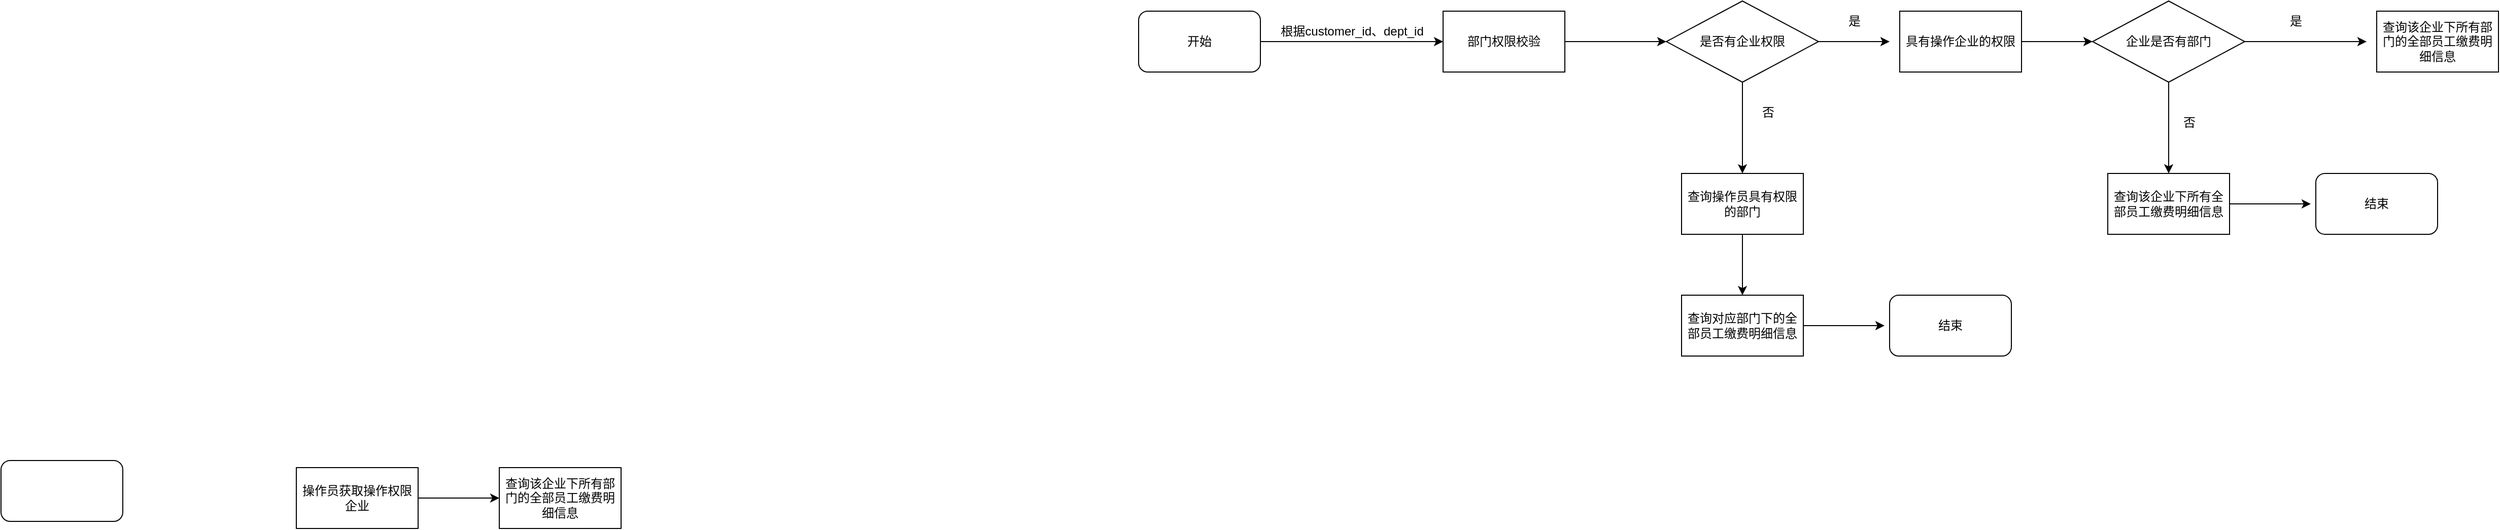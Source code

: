 <mxfile version="17.4.1" type="github">
  <diagram id="SEs2eCOeeEr-L2bJc6SK" name="Page-1">
    <mxGraphModel dx="3637" dy="734" grid="0" gridSize="10" guides="1" tooltips="1" connect="1" arrows="1" fold="1" page="0" pageScale="1" pageWidth="827" pageHeight="1169" math="0" shadow="0">
      <root>
        <mxCell id="0" />
        <mxCell id="1" parent="0" />
        <mxCell id="LtG1WxAbE4VyEGsOY--L-33" style="edgeStyle=orthogonalEdgeStyle;rounded=0;orthogonalLoop=1;jettySize=auto;html=1;entryX=0;entryY=0.5;entryDx=0;entryDy=0;" edge="1" parent="1" source="LtG1WxAbE4VyEGsOY--L-1" target="LtG1WxAbE4VyEGsOY--L-2">
          <mxGeometry relative="1" as="geometry" />
        </mxCell>
        <mxCell id="LtG1WxAbE4VyEGsOY--L-1" value="开始" style="rounded=1;whiteSpace=wrap;html=1;" vertex="1" parent="1">
          <mxGeometry x="-190" y="580" width="120" height="60" as="geometry" />
        </mxCell>
        <mxCell id="LtG1WxAbE4VyEGsOY--L-4" value="" style="edgeStyle=orthogonalEdgeStyle;rounded=0;orthogonalLoop=1;jettySize=auto;html=1;" edge="1" parent="1" source="LtG1WxAbE4VyEGsOY--L-2" target="LtG1WxAbE4VyEGsOY--L-3">
          <mxGeometry relative="1" as="geometry" />
        </mxCell>
        <mxCell id="LtG1WxAbE4VyEGsOY--L-2" value="部门权限校验" style="rounded=0;whiteSpace=wrap;html=1;" vertex="1" parent="1">
          <mxGeometry x="110" y="580" width="120" height="60" as="geometry" />
        </mxCell>
        <mxCell id="LtG1WxAbE4VyEGsOY--L-8" value="" style="edgeStyle=orthogonalEdgeStyle;rounded=0;orthogonalLoop=1;jettySize=auto;html=1;" edge="1" parent="1" source="LtG1WxAbE4VyEGsOY--L-3" target="LtG1WxAbE4VyEGsOY--L-7">
          <mxGeometry relative="1" as="geometry" />
        </mxCell>
        <mxCell id="LtG1WxAbE4VyEGsOY--L-23" style="edgeStyle=orthogonalEdgeStyle;rounded=0;orthogonalLoop=1;jettySize=auto;html=1;" edge="1" parent="1" source="LtG1WxAbE4VyEGsOY--L-3">
          <mxGeometry relative="1" as="geometry">
            <mxPoint x="550" y="610" as="targetPoint" />
          </mxGeometry>
        </mxCell>
        <mxCell id="LtG1WxAbE4VyEGsOY--L-3" value="是否有企业权限" style="rhombus;whiteSpace=wrap;html=1;rounded=0;" vertex="1" parent="1">
          <mxGeometry x="330" y="570" width="150" height="80" as="geometry" />
        </mxCell>
        <mxCell id="LtG1WxAbE4VyEGsOY--L-12" value="" style="edgeStyle=orthogonalEdgeStyle;rounded=0;orthogonalLoop=1;jettySize=auto;html=1;" edge="1" parent="1">
          <mxGeometry relative="1" as="geometry">
            <mxPoint x="885" y="770" as="sourcePoint" />
            <mxPoint x="965" y="770" as="targetPoint" />
          </mxGeometry>
        </mxCell>
        <mxCell id="LtG1WxAbE4VyEGsOY--L-5" value="查询该企业下所有部门的全部员工缴费明细信息" style="whiteSpace=wrap;html=1;rounded=0;" vertex="1" parent="1">
          <mxGeometry x="1030" y="580" width="120" height="60" as="geometry" />
        </mxCell>
        <mxCell id="LtG1WxAbE4VyEGsOY--L-15" value="" style="edgeStyle=orthogonalEdgeStyle;rounded=0;orthogonalLoop=1;jettySize=auto;html=1;" edge="1" parent="1" source="LtG1WxAbE4VyEGsOY--L-7" target="LtG1WxAbE4VyEGsOY--L-14">
          <mxGeometry relative="1" as="geometry" />
        </mxCell>
        <mxCell id="LtG1WxAbE4VyEGsOY--L-7" value="查询操作员具有权限的部门" style="whiteSpace=wrap;html=1;rounded=0;" vertex="1" parent="1">
          <mxGeometry x="345" y="740" width="120" height="60" as="geometry" />
        </mxCell>
        <mxCell id="LtG1WxAbE4VyEGsOY--L-9" value="否" style="text;html=1;align=center;verticalAlign=middle;resizable=0;points=[];autosize=1;strokeColor=none;fillColor=none;" vertex="1" parent="1">
          <mxGeometry x="415" y="670" width="30" height="20" as="geometry" />
        </mxCell>
        <mxCell id="LtG1WxAbE4VyEGsOY--L-10" value="是" style="text;html=1;align=center;verticalAlign=middle;resizable=0;points=[];autosize=1;strokeColor=none;fillColor=none;" vertex="1" parent="1">
          <mxGeometry x="500" y="580" width="30" height="20" as="geometry" />
        </mxCell>
        <mxCell id="LtG1WxAbE4VyEGsOY--L-13" value="结束" style="rounded=1;whiteSpace=wrap;html=1;" vertex="1" parent="1">
          <mxGeometry x="970" y="740" width="120" height="60" as="geometry" />
        </mxCell>
        <mxCell id="LtG1WxAbE4VyEGsOY--L-18" value="" style="edgeStyle=orthogonalEdgeStyle;rounded=0;orthogonalLoop=1;jettySize=auto;html=1;" edge="1" parent="1" source="LtG1WxAbE4VyEGsOY--L-14">
          <mxGeometry relative="1" as="geometry">
            <mxPoint x="545" y="890" as="targetPoint" />
          </mxGeometry>
        </mxCell>
        <mxCell id="LtG1WxAbE4VyEGsOY--L-14" value="查询对应部门下的全部员工缴费明细信息" style="whiteSpace=wrap;html=1;rounded=0;" vertex="1" parent="1">
          <mxGeometry x="345" y="860" width="120" height="60" as="geometry" />
        </mxCell>
        <mxCell id="LtG1WxAbE4VyEGsOY--L-19" value="结束" style="rounded=1;whiteSpace=wrap;html=1;" vertex="1" parent="1">
          <mxGeometry x="550" y="860" width="120" height="60" as="geometry" />
        </mxCell>
        <mxCell id="LtG1WxAbE4VyEGsOY--L-25" style="edgeStyle=orthogonalEdgeStyle;rounded=0;orthogonalLoop=1;jettySize=auto;html=1;entryX=0;entryY=0.5;entryDx=0;entryDy=0;" edge="1" parent="1" source="LtG1WxAbE4VyEGsOY--L-22" target="LtG1WxAbE4VyEGsOY--L-24">
          <mxGeometry relative="1" as="geometry" />
        </mxCell>
        <mxCell id="LtG1WxAbE4VyEGsOY--L-22" value="具有操作企业的权限" style="whiteSpace=wrap;html=1;rounded=0;" vertex="1" parent="1">
          <mxGeometry x="560" y="580" width="120" height="60" as="geometry" />
        </mxCell>
        <mxCell id="LtG1WxAbE4VyEGsOY--L-26" style="edgeStyle=orthogonalEdgeStyle;rounded=0;orthogonalLoop=1;jettySize=auto;html=1;" edge="1" parent="1" source="LtG1WxAbE4VyEGsOY--L-24">
          <mxGeometry relative="1" as="geometry">
            <mxPoint x="1020" y="610" as="targetPoint" />
          </mxGeometry>
        </mxCell>
        <mxCell id="LtG1WxAbE4VyEGsOY--L-31" value="" style="edgeStyle=orthogonalEdgeStyle;rounded=0;orthogonalLoop=1;jettySize=auto;html=1;" edge="1" parent="1" source="LtG1WxAbE4VyEGsOY--L-24" target="LtG1WxAbE4VyEGsOY--L-30">
          <mxGeometry relative="1" as="geometry" />
        </mxCell>
        <mxCell id="LtG1WxAbE4VyEGsOY--L-24" value="企业是否有部门" style="rhombus;whiteSpace=wrap;html=1;rounded=0;" vertex="1" parent="1">
          <mxGeometry x="750" y="570" width="150" height="80" as="geometry" />
        </mxCell>
        <mxCell id="LtG1WxAbE4VyEGsOY--L-27" value="是" style="text;html=1;align=center;verticalAlign=middle;resizable=0;points=[];autosize=1;strokeColor=none;fillColor=none;" vertex="1" parent="1">
          <mxGeometry x="935" y="580" width="30" height="20" as="geometry" />
        </mxCell>
        <mxCell id="LtG1WxAbE4VyEGsOY--L-30" value="&lt;span&gt;查询该企业下所有全部员工缴费明细信息&lt;/span&gt;" style="whiteSpace=wrap;html=1;rounded=0;" vertex="1" parent="1">
          <mxGeometry x="765" y="740" width="120" height="60" as="geometry" />
        </mxCell>
        <mxCell id="LtG1WxAbE4VyEGsOY--L-32" value="否" style="text;html=1;align=center;verticalAlign=middle;resizable=0;points=[];autosize=1;strokeColor=none;fillColor=none;" vertex="1" parent="1">
          <mxGeometry x="830" y="680" width="30" height="20" as="geometry" />
        </mxCell>
        <mxCell id="LtG1WxAbE4VyEGsOY--L-35" value="根据customer_id、dept_id" style="text;html=1;align=center;verticalAlign=middle;resizable=0;points=[];autosize=1;strokeColor=none;fillColor=none;" vertex="1" parent="1">
          <mxGeometry x="-60" y="590" width="160" height="20" as="geometry" />
        </mxCell>
        <mxCell id="LtG1WxAbE4VyEGsOY--L-36" value="" style="rounded=1;whiteSpace=wrap;html=1;" vertex="1" parent="1">
          <mxGeometry x="-1311" y="1023" width="120" height="60" as="geometry" />
        </mxCell>
        <mxCell id="LtG1WxAbE4VyEGsOY--L-39" value="" style="edgeStyle=orthogonalEdgeStyle;rounded=0;orthogonalLoop=1;jettySize=auto;html=1;" edge="1" parent="1" source="LtG1WxAbE4VyEGsOY--L-37" target="LtG1WxAbE4VyEGsOY--L-38">
          <mxGeometry relative="1" as="geometry" />
        </mxCell>
        <mxCell id="LtG1WxAbE4VyEGsOY--L-37" value="操作员获取操作权限企业" style="rounded=0;whiteSpace=wrap;html=1;" vertex="1" parent="1">
          <mxGeometry x="-1020" y="1030" width="120" height="60" as="geometry" />
        </mxCell>
        <mxCell id="LtG1WxAbE4VyEGsOY--L-38" value="&lt;span&gt;查询该企业下所有部门的全部员工缴费明细信息&lt;/span&gt;" style="whiteSpace=wrap;html=1;rounded=0;" vertex="1" parent="1">
          <mxGeometry x="-820" y="1030" width="120" height="60" as="geometry" />
        </mxCell>
      </root>
    </mxGraphModel>
  </diagram>
</mxfile>
